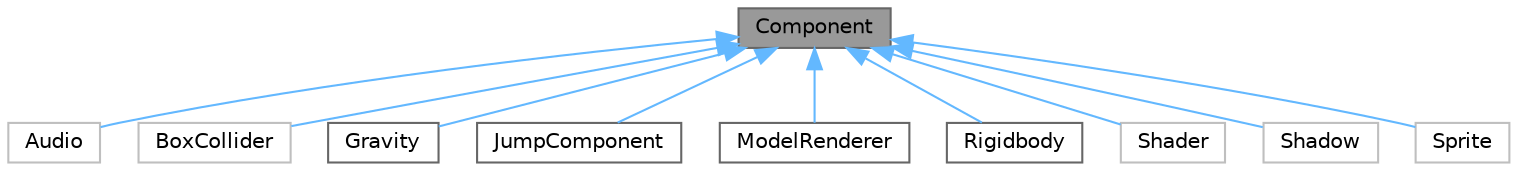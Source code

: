 digraph "Component"
{
 // LATEX_PDF_SIZE
  bgcolor="transparent";
  edge [fontname=Helvetica,fontsize=10,labelfontname=Helvetica,labelfontsize=10];
  node [fontname=Helvetica,fontsize=10,shape=box,height=0.2,width=0.4];
  Node1 [id="Node000001",label="Component",height=0.2,width=0.4,color="gray40", fillcolor="grey60", style="filled", fontcolor="black",tooltip=" "];
  Node1 -> Node2 [id="edge1_Node000001_Node000002",dir="back",color="steelblue1",style="solid",tooltip=" "];
  Node2 [id="Node000002",label="Audio",height=0.2,width=0.4,color="grey75", fillcolor="white", style="filled",URL="$class_audio.html",tooltip=" "];
  Node1 -> Node3 [id="edge2_Node000001_Node000003",dir="back",color="steelblue1",style="solid",tooltip=" "];
  Node3 [id="Node000003",label="BoxCollider",height=0.2,width=0.4,color="grey75", fillcolor="white", style="filled",URL="$class_box_collider.html",tooltip=" "];
  Node1 -> Node4 [id="edge3_Node000001_Node000004",dir="back",color="steelblue1",style="solid",tooltip=" "];
  Node4 [id="Node000004",label="Gravity",height=0.2,width=0.4,color="gray40", fillcolor="white", style="filled",URL="$class_gravity.html",tooltip="重力をつけるコンポーネント"];
  Node1 -> Node5 [id="edge4_Node000001_Node000005",dir="back",color="steelblue1",style="solid",tooltip=" "];
  Node5 [id="Node000005",label="JumpComponent",height=0.2,width=0.4,color="gray40", fillcolor="white", style="filled",URL="$class_jump_component.html",tooltip="ジャンプできるようにするコンポーネント"];
  Node1 -> Node6 [id="edge5_Node000001_Node000006",dir="back",color="steelblue1",style="solid",tooltip=" "];
  Node6 [id="Node000006",label="ModelRenderer",height=0.2,width=0.4,color="gray40", fillcolor="white", style="filled",URL="$class_model_renderer.html",tooltip="モデルの描画コンポーネント"];
  Node1 -> Node7 [id="edge6_Node000001_Node000007",dir="back",color="steelblue1",style="solid",tooltip=" "];
  Node7 [id="Node000007",label="Rigidbody",height=0.2,width=0.4,color="gray40", fillcolor="white", style="filled",URL="$class_rigidbody.html",tooltip="物理挙動コンポーネント"];
  Node1 -> Node8 [id="edge7_Node000001_Node000008",dir="back",color="steelblue1",style="solid",tooltip=" "];
  Node8 [id="Node000008",label="Shader",height=0.2,width=0.4,color="grey75", fillcolor="white", style="filled",URL="$class_shader.html",tooltip=" "];
  Node1 -> Node9 [id="edge8_Node000001_Node000009",dir="back",color="steelblue1",style="solid",tooltip=" "];
  Node9 [id="Node000009",label="Shadow",height=0.2,width=0.4,color="grey75", fillcolor="white", style="filled",URL="$class_shadow.html",tooltip=" "];
  Node1 -> Node10 [id="edge9_Node000001_Node000010",dir="back",color="steelblue1",style="solid",tooltip=" "];
  Node10 [id="Node000010",label="Sprite",height=0.2,width=0.4,color="grey75", fillcolor="white", style="filled",URL="$class_sprite.html",tooltip=" "];
}
